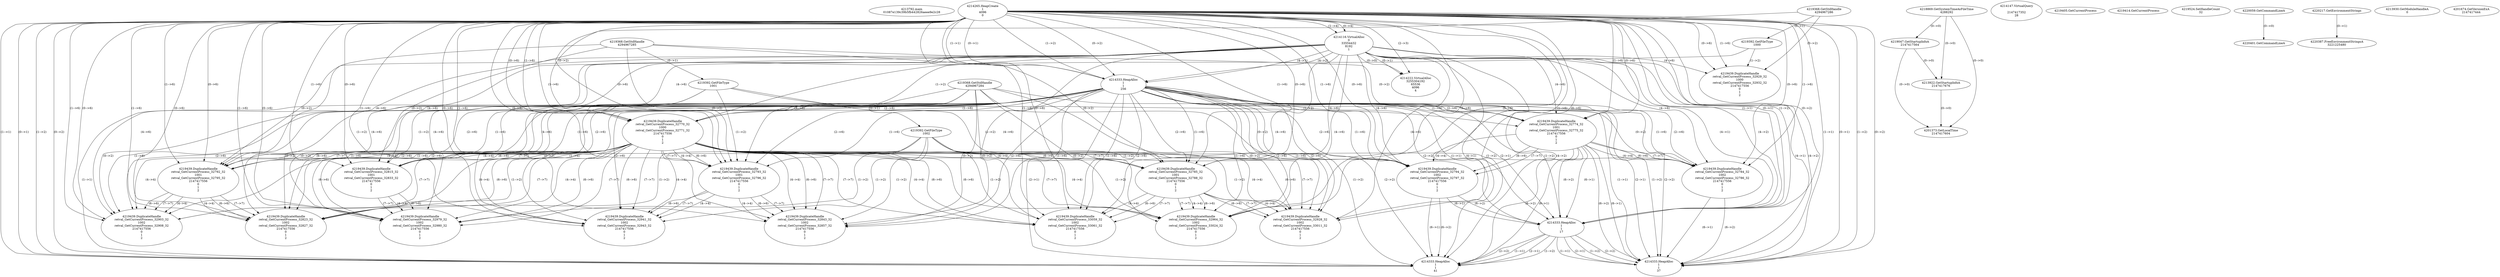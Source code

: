 // Global SCDG with merge call
digraph {
	0 [label="4213792.main
01087e139c39b5fb442826aeee9e2c28"]
	1 [label="4214265.HeapCreate
1
4096
0"]
	2 [label="4218869.GetSystemTimeAsFileTime
4288292"]
	3 [label="4214116.VirtualAlloc
0
33554432
8192
1"]
	1 -> 3 [label="(1-->4)"]
	1 -> 3 [label="(0-->4)"]
	4 [label="4214147.VirtualQuery

2147417352
28"]
	5 [label="4214222.VirtualAlloc
3255304192
65536
4096
4"]
	3 -> 5 [label="(0-->1)"]
	1 -> 5 [label="(2-->3)"]
	3 -> 5 [label="(0-->0)"]
	6 [label="4219047.GetStartupInfoA
2147417564"]
	2 -> 6 [label="(0-->0)"]
	7 [label="4219368.GetStdHandle
4294967286"]
	8 [label="4219392.GetFileType
1000"]
	7 -> 8 [label="(0-->1)"]
	9 [label="4219405.GetCurrentProcess
"]
	10 [label="4219414.GetCurrentProcess
"]
	11 [label="4219439.DuplicateHandle
retval_GetCurrentProcess_32929_32
1000
retval_GetCurrentProcess_32932_32
2147417556
0
1
2"]
	7 -> 11 [label="(0-->2)"]
	8 -> 11 [label="(1-->2)"]
	1 -> 11 [label="(1-->6)"]
	1 -> 11 [label="(0-->6)"]
	3 -> 11 [label="(4-->6)"]
	12 [label="4219368.GetStdHandle
4294967285"]
	13 [label="4214333.HeapAlloc
1
1
256"]
	1 -> 13 [label="(1-->1)"]
	1 -> 13 [label="(0-->1)"]
	3 -> 13 [label="(4-->1)"]
	1 -> 13 [label="(1-->2)"]
	1 -> 13 [label="(0-->2)"]
	3 -> 13 [label="(4-->2)"]
	14 [label="4219439.DuplicateHandle
retval_GetCurrentProcess_32770_32
1000
retval_GetCurrentProcess_32771_32
2147417556
0
1
2"]
	7 -> 14 [label="(0-->2)"]
	8 -> 14 [label="(1-->2)"]
	1 -> 14 [label="(1-->6)"]
	1 -> 14 [label="(0-->6)"]
	3 -> 14 [label="(4-->6)"]
	13 -> 14 [label="(1-->6)"]
	13 -> 14 [label="(2-->6)"]
	15 [label="4219392.GetFileType
1001"]
	12 -> 15 [label="(0-->1)"]
	16 [label="4219439.DuplicateHandle
retval_GetCurrentProcess_32815_32
1001
retval_GetCurrentProcess_32833_32
2147417556
0
1
2"]
	12 -> 16 [label="(0-->2)"]
	15 -> 16 [label="(1-->2)"]
	14 -> 16 [label="(4-->4)"]
	1 -> 16 [label="(1-->6)"]
	1 -> 16 [label="(0-->6)"]
	3 -> 16 [label="(4-->6)"]
	13 -> 16 [label="(1-->6)"]
	13 -> 16 [label="(2-->6)"]
	14 -> 16 [label="(6-->6)"]
	14 -> 16 [label="(7-->7)"]
	17 [label="4219368.GetStdHandle
4294967284"]
	18 [label="4219392.GetFileType
1002"]
	17 -> 18 [label="(0-->1)"]
	19 [label="4219439.DuplicateHandle
retval_GetCurrentProcess_32774_32
1001
retval_GetCurrentProcess_32775_32
2147417556
0
1
2"]
	12 -> 19 [label="(0-->2)"]
	15 -> 19 [label="(1-->2)"]
	1 -> 19 [label="(1-->6)"]
	1 -> 19 [label="(0-->6)"]
	3 -> 19 [label="(4-->6)"]
	13 -> 19 [label="(1-->6)"]
	13 -> 19 [label="(2-->6)"]
	20 [label="4219439.DuplicateHandle
retval_GetCurrentProcess_32794_32
1002
retval_GetCurrentProcess_32797_32
2147417556
0
1
2"]
	17 -> 20 [label="(0-->2)"]
	18 -> 20 [label="(1-->2)"]
	19 -> 20 [label="(4-->4)"]
	1 -> 20 [label="(1-->6)"]
	1 -> 20 [label="(0-->6)"]
	3 -> 20 [label="(4-->6)"]
	13 -> 20 [label="(1-->6)"]
	13 -> 20 [label="(2-->6)"]
	19 -> 20 [label="(6-->6)"]
	19 -> 20 [label="(7-->7)"]
	21 [label="4219524.SetHandleCount
32"]
	22 [label="4220059.GetCommandLineA
"]
	23 [label="4214333.HeapAlloc
1
1
17"]
	1 -> 23 [label="(1-->1)"]
	1 -> 23 [label="(0-->1)"]
	3 -> 23 [label="(4-->1)"]
	13 -> 23 [label="(1-->1)"]
	13 -> 23 [label="(2-->1)"]
	19 -> 23 [label="(6-->1)"]
	20 -> 23 [label="(6-->1)"]
	1 -> 23 [label="(1-->2)"]
	1 -> 23 [label="(0-->2)"]
	3 -> 23 [label="(4-->2)"]
	13 -> 23 [label="(1-->2)"]
	13 -> 23 [label="(2-->2)"]
	19 -> 23 [label="(6-->2)"]
	20 -> 23 [label="(6-->2)"]
	24 [label="4220217.GetEnvironmentStrings
"]
	25 [label="4214333.HeapAlloc
1
1
41"]
	1 -> 25 [label="(1-->1)"]
	1 -> 25 [label="(0-->1)"]
	3 -> 25 [label="(4-->1)"]
	13 -> 25 [label="(1-->1)"]
	13 -> 25 [label="(2-->1)"]
	19 -> 25 [label="(6-->1)"]
	20 -> 25 [label="(6-->1)"]
	23 -> 25 [label="(1-->1)"]
	23 -> 25 [label="(2-->1)"]
	1 -> 25 [label="(1-->2)"]
	1 -> 25 [label="(0-->2)"]
	3 -> 25 [label="(4-->2)"]
	13 -> 25 [label="(1-->2)"]
	13 -> 25 [label="(2-->2)"]
	19 -> 25 [label="(6-->2)"]
	20 -> 25 [label="(6-->2)"]
	23 -> 25 [label="(1-->2)"]
	23 -> 25 [label="(2-->2)"]
	26 [label="4219439.DuplicateHandle
retval_GetCurrentProcess_32792_32
1001
retval_GetCurrentProcess_32795_32
2147417556
0
1
2"]
	12 -> 26 [label="(0-->2)"]
	15 -> 26 [label="(1-->2)"]
	14 -> 26 [label="(4-->4)"]
	1 -> 26 [label="(1-->6)"]
	1 -> 26 [label="(0-->6)"]
	3 -> 26 [label="(4-->6)"]
	13 -> 26 [label="(1-->6)"]
	13 -> 26 [label="(2-->6)"]
	14 -> 26 [label="(6-->6)"]
	14 -> 26 [label="(7-->7)"]
	27 [label="4219439.DuplicateHandle
retval_GetCurrentProcess_32903_32
1002
retval_GetCurrentProcess_32908_32
2147417556
0
1
2"]
	17 -> 27 [label="(0-->2)"]
	18 -> 27 [label="(1-->2)"]
	14 -> 27 [label="(4-->4)"]
	26 -> 27 [label="(4-->4)"]
	1 -> 27 [label="(1-->6)"]
	1 -> 27 [label="(0-->6)"]
	3 -> 27 [label="(4-->6)"]
	13 -> 27 [label="(1-->6)"]
	13 -> 27 [label="(2-->6)"]
	14 -> 27 [label="(6-->6)"]
	26 -> 27 [label="(6-->6)"]
	14 -> 27 [label="(7-->7)"]
	26 -> 27 [label="(7-->7)"]
	28 [label="4219439.DuplicateHandle
retval_GetCurrentProcess_32784_32
1002
retval_GetCurrentProcess_32786_32
2147417556
0
1
2"]
	17 -> 28 [label="(0-->2)"]
	18 -> 28 [label="(1-->2)"]
	19 -> 28 [label="(4-->4)"]
	1 -> 28 [label="(1-->6)"]
	1 -> 28 [label="(0-->6)"]
	3 -> 28 [label="(4-->6)"]
	13 -> 28 [label="(1-->6)"]
	13 -> 28 [label="(2-->6)"]
	19 -> 28 [label="(6-->6)"]
	19 -> 28 [label="(7-->7)"]
	29 [label="4214333.HeapAlloc
1
1
37"]
	1 -> 29 [label="(1-->1)"]
	1 -> 29 [label="(0-->1)"]
	3 -> 29 [label="(4-->1)"]
	13 -> 29 [label="(1-->1)"]
	13 -> 29 [label="(2-->1)"]
	19 -> 29 [label="(6-->1)"]
	23 -> 29 [label="(1-->1)"]
	23 -> 29 [label="(2-->1)"]
	28 -> 29 [label="(6-->1)"]
	1 -> 29 [label="(1-->2)"]
	1 -> 29 [label="(0-->2)"]
	3 -> 29 [label="(4-->2)"]
	13 -> 29 [label="(1-->2)"]
	13 -> 29 [label="(2-->2)"]
	19 -> 29 [label="(6-->2)"]
	23 -> 29 [label="(1-->2)"]
	23 -> 29 [label="(2-->2)"]
	28 -> 29 [label="(6-->2)"]
	30 [label="4220387.FreeEnvironmentStringsA
3221225480"]
	24 -> 30 [label="(0-->1)"]
	31 [label="4213922.GetStartupInfoA
2147417676"]
	2 -> 31 [label="(0-->0)"]
	6 -> 31 [label="(0-->0)"]
	32 [label="4213930.GetModuleHandleA
0"]
	33 [label="4220401.GetCommandLineA
"]
	22 -> 33 [label="(0-->0)"]
	34 [label="4201373.GetLocalTime
2147417604"]
	2 -> 34 [label="(0-->0)"]
	6 -> 34 [label="(0-->0)"]
	31 -> 34 [label="(0-->0)"]
	35 [label="4201674.GetVersionExA
2147417444"]
	36 [label="4219439.DuplicateHandle
retval_GetCurrentProcess_32823_32
1002
retval_GetCurrentProcess_32827_32
2147417556
0
1
2"]
	17 -> 36 [label="(0-->2)"]
	18 -> 36 [label="(1-->2)"]
	14 -> 36 [label="(4-->4)"]
	26 -> 36 [label="(4-->4)"]
	1 -> 36 [label="(1-->6)"]
	1 -> 36 [label="(0-->6)"]
	3 -> 36 [label="(4-->6)"]
	13 -> 36 [label="(1-->6)"]
	13 -> 36 [label="(2-->6)"]
	14 -> 36 [label="(6-->6)"]
	26 -> 36 [label="(6-->6)"]
	14 -> 36 [label="(7-->7)"]
	26 -> 36 [label="(7-->7)"]
	37 [label="4219439.DuplicateHandle
retval_GetCurrentProcess_32793_32
1001
retval_GetCurrentProcess_32796_32
2147417556
0
1
2"]
	12 -> 37 [label="(0-->2)"]
	15 -> 37 [label="(1-->2)"]
	14 -> 37 [label="(4-->4)"]
	1 -> 37 [label="(1-->6)"]
	1 -> 37 [label="(0-->6)"]
	3 -> 37 [label="(4-->6)"]
	13 -> 37 [label="(1-->6)"]
	13 -> 37 [label="(2-->6)"]
	14 -> 37 [label="(6-->6)"]
	14 -> 37 [label="(7-->7)"]
	38 [label="4219439.DuplicateHandle
retval_GetCurrentProcess_32941_32
1002
retval_GetCurrentProcess_32943_32
2147417556
0
1
2"]
	17 -> 38 [label="(0-->2)"]
	18 -> 38 [label="(1-->2)"]
	14 -> 38 [label="(4-->4)"]
	37 -> 38 [label="(4-->4)"]
	1 -> 38 [label="(1-->6)"]
	1 -> 38 [label="(0-->6)"]
	3 -> 38 [label="(4-->6)"]
	13 -> 38 [label="(1-->6)"]
	13 -> 38 [label="(2-->6)"]
	14 -> 38 [label="(6-->6)"]
	37 -> 38 [label="(6-->6)"]
	14 -> 38 [label="(7-->7)"]
	37 -> 38 [label="(7-->7)"]
	39 [label="4219439.DuplicateHandle
retval_GetCurrentProcess_32843_32
1002
retval_GetCurrentProcess_32857_32
2147417556
0
1
2"]
	17 -> 39 [label="(0-->2)"]
	18 -> 39 [label="(1-->2)"]
	14 -> 39 [label="(4-->4)"]
	37 -> 39 [label="(4-->4)"]
	1 -> 39 [label="(1-->6)"]
	1 -> 39 [label="(0-->6)"]
	3 -> 39 [label="(4-->6)"]
	13 -> 39 [label="(1-->6)"]
	13 -> 39 [label="(2-->6)"]
	14 -> 39 [label="(6-->6)"]
	37 -> 39 [label="(6-->6)"]
	14 -> 39 [label="(7-->7)"]
	37 -> 39 [label="(7-->7)"]
	40 [label="4219439.DuplicateHandle
retval_GetCurrentProcess_32785_32
1001
retval_GetCurrentProcess_32788_32
2147417556
0
1
2"]
	12 -> 40 [label="(0-->2)"]
	15 -> 40 [label="(1-->2)"]
	14 -> 40 [label="(4-->4)"]
	1 -> 40 [label="(1-->6)"]
	1 -> 40 [label="(0-->6)"]
	3 -> 40 [label="(4-->6)"]
	13 -> 40 [label="(1-->6)"]
	13 -> 40 [label="(2-->6)"]
	14 -> 40 [label="(6-->6)"]
	14 -> 40 [label="(7-->7)"]
	41 [label="4219439.DuplicateHandle
retval_GetCurrentProcess_32928_32
1002
retval_GetCurrentProcess_33011_32
2147417556
0
1
2"]
	17 -> 41 [label="(0-->2)"]
	18 -> 41 [label="(1-->2)"]
	14 -> 41 [label="(4-->4)"]
	40 -> 41 [label="(4-->4)"]
	1 -> 41 [label="(1-->6)"]
	1 -> 41 [label="(0-->6)"]
	3 -> 41 [label="(4-->6)"]
	13 -> 41 [label="(1-->6)"]
	13 -> 41 [label="(2-->6)"]
	14 -> 41 [label="(6-->6)"]
	40 -> 41 [label="(6-->6)"]
	14 -> 41 [label="(7-->7)"]
	40 -> 41 [label="(7-->7)"]
	42 [label="4219439.DuplicateHandle
retval_GetCurrentProcess_32979_32
1002
retval_GetCurrentProcess_32980_32
2147417556
0
1
2"]
	17 -> 42 [label="(0-->2)"]
	18 -> 42 [label="(1-->2)"]
	14 -> 42 [label="(4-->4)"]
	16 -> 42 [label="(4-->4)"]
	1 -> 42 [label="(1-->6)"]
	1 -> 42 [label="(0-->6)"]
	3 -> 42 [label="(4-->6)"]
	13 -> 42 [label="(1-->6)"]
	13 -> 42 [label="(2-->6)"]
	14 -> 42 [label="(6-->6)"]
	16 -> 42 [label="(6-->6)"]
	14 -> 42 [label="(7-->7)"]
	16 -> 42 [label="(7-->7)"]
	43 [label="4219439.DuplicateHandle
retval_GetCurrentProcess_33059_32
1002
retval_GetCurrentProcess_33061_32
2147417556
0
1
2"]
	17 -> 43 [label="(0-->2)"]
	18 -> 43 [label="(1-->2)"]
	14 -> 43 [label="(4-->4)"]
	40 -> 43 [label="(4-->4)"]
	1 -> 43 [label="(1-->6)"]
	1 -> 43 [label="(0-->6)"]
	3 -> 43 [label="(4-->6)"]
	13 -> 43 [label="(1-->6)"]
	13 -> 43 [label="(2-->6)"]
	14 -> 43 [label="(6-->6)"]
	40 -> 43 [label="(6-->6)"]
	14 -> 43 [label="(7-->7)"]
	40 -> 43 [label="(7-->7)"]
	44 [label="4219439.DuplicateHandle
retval_GetCurrentProcess_32964_32
1002
retval_GetCurrentProcess_33024_32
2147417556
0
1
2"]
	17 -> 44 [label="(0-->2)"]
	18 -> 44 [label="(1-->2)"]
	14 -> 44 [label="(4-->4)"]
	40 -> 44 [label="(4-->4)"]
	1 -> 44 [label="(1-->6)"]
	1 -> 44 [label="(0-->6)"]
	3 -> 44 [label="(4-->6)"]
	13 -> 44 [label="(1-->6)"]
	13 -> 44 [label="(2-->6)"]
	14 -> 44 [label="(6-->6)"]
	40 -> 44 [label="(6-->6)"]
	14 -> 44 [label="(7-->7)"]
	40 -> 44 [label="(7-->7)"]
}
